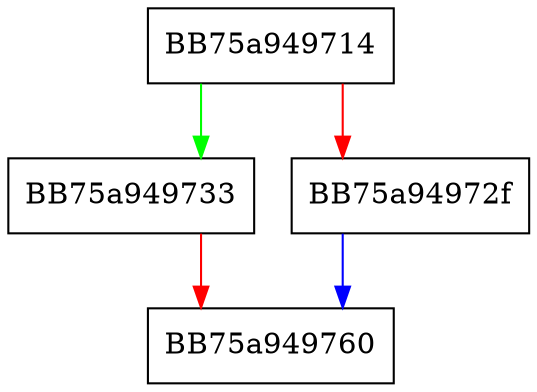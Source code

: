 digraph save_model_to_database {
  node [shape="box"];
  graph [splines=ortho];
  BB75a949714 -> BB75a949733 [color="green"];
  BB75a949714 -> BB75a94972f [color="red"];
  BB75a94972f -> BB75a949760 [color="blue"];
  BB75a949733 -> BB75a949760 [color="red"];
}